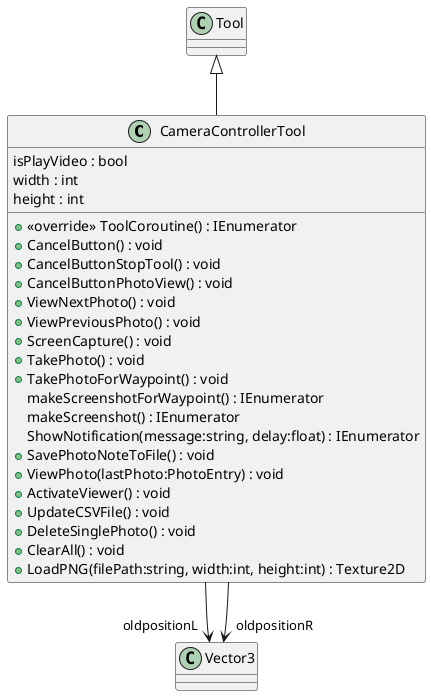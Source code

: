 @startuml
class CameraControllerTool {
    isPlayVideo : bool
    width : int
    height : int
    + <<override>> ToolCoroutine() : IEnumerator
    + CancelButton() : void
    + CancelButtonStopTool() : void
    + CancelButtonPhotoView() : void
    + ViewNextPhoto() : void
    + ViewPreviousPhoto() : void
    + ScreenCapture() : void
    + TakePhoto() : void
    + TakePhotoForWaypoint() : void
    makeScreenshotForWaypoint() : IEnumerator
    makeScreenshot() : IEnumerator
    ShowNotification(message:string, delay:float) : IEnumerator
    + SavePhotoNoteToFile() : void
    + ViewPhoto(lastPhoto:PhotoEntry) : void
    + ActivateViewer() : void
    + UpdateCSVFile() : void
    + DeleteSinglePhoto() : void
    + ClearAll() : void
    + LoadPNG(filePath:string, width:int, height:int) : Texture2D
}
Tool <|-- CameraControllerTool
CameraControllerTool --> "oldpositionL" Vector3
CameraControllerTool --> "oldpositionR" Vector3
@enduml
